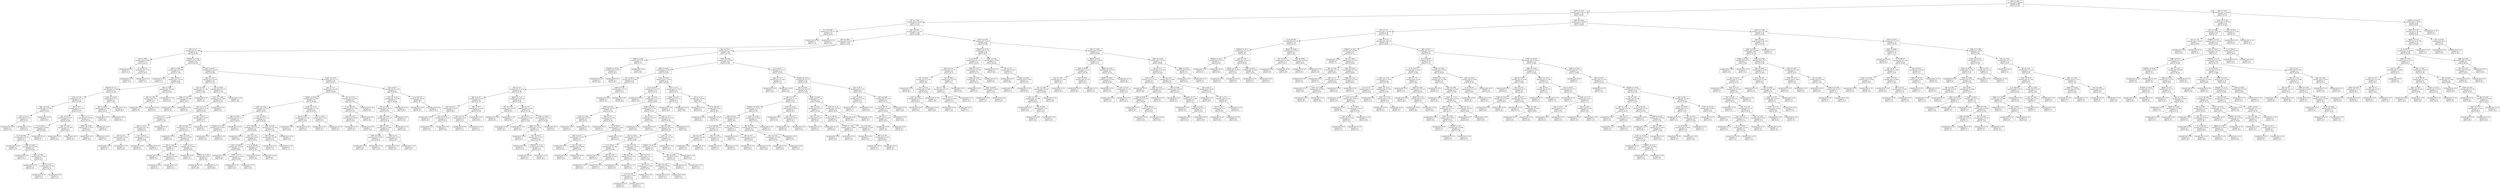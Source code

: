 digraph Tree {
node [shape=box, fontname="helvetica"] ;
edge [fontname="helvetica"] ;
0 [label="RM <= 6.941\nsquared_error = 86.873\nsamples = 404\nvalue = 22.797"] ;
1 [label="LSTAT <= 14.4\nsquared_error = 40.321\nsamples = 337\nvalue = 19.947"] ;
0 -> 1 [labeldistance=2.5, labelangle=45, headlabel="True"] ;
2 [label="DIS <= 1.385\nsquared_error = 25.693\nsamples = 203\nvalue = 23.325"] ;
1 -> 2 ;
3 [label="B <= 339.985\nsquared_error = 91.577\nsamples = 4\nvalue = 44.475"] ;
2 -> 3 ;
4 [label="squared_error = 0.0\nsamples = 1\nvalue = 27.9"] ;
3 -> 4 ;
5 [label="squared_error = 0.0\nsamples = 3\nvalue = 50.0"] ;
3 -> 5 ;
6 [label="RM <= 6.543\nsquared_error = 15.197\nsamples = 199\nvalue = 22.899"] ;
2 -> 6 ;
7 [label="RM <= 6.099\nsquared_error = 8.635\nsamples = 156\nvalue = 21.632"] ;
6 -> 7 ;
8 [label="RAD <= 1.5\nsquared_error = 6.595\nsamples = 72\nvalue = 20.356"] ;
7 -> 8 ;
9 [label="TAX <= 288.5\nsquared_error = 9.842\nsamples = 3\nvalue = 16.133"] ;
8 -> 9 ;
10 [label="squared_error = 0.0\nsamples = 1\nvalue = 11.9"] ;
9 -> 10 ;
11 [label="B <= 378.135\nsquared_error = 1.322\nsamples = 2\nvalue = 18.25"] ;
9 -> 11 ;
12 [label="squared_error = 0.0\nsamples = 1\nvalue = 19.4"] ;
11 -> 12 ;
13 [label="squared_error = 0.0\nsamples = 1\nvalue = 17.1"] ;
11 -> 13 ;
14 [label="PTRATIO <= 17.85\nsquared_error = 5.645\nsamples = 69\nvalue = 20.539"] ;
8 -> 14 ;
15 [label="RM <= 5.208\nsquared_error = 6.508\nsamples = 21\nvalue = 21.581"] ;
14 -> 15 ;
16 [label="squared_error = 0.0\nsamples = 1\nvalue = 15.3"] ;
15 -> 16 ;
17 [label="TAX <= 416.5\nsquared_error = 4.762\nsamples = 20\nvalue = 21.895"] ;
15 -> 17 ;
18 [label="PTRATIO <= 17.1\nsquared_error = 4.168\nsamples = 17\nvalue = 22.359"] ;
17 -> 18 ;
19 [label="LSTAT <= 9.94\nsquared_error = 3.137\nsamples = 14\nvalue = 21.814"] ;
18 -> 19 ;
20 [label="NOX <= 0.558\nsquared_error = 0.482\nsamples = 3\nvalue = 23.433"] ;
19 -> 20 ;
21 [label="AGE <= 45.05\nsquared_error = 0.16\nsamples = 2\nvalue = 23.0"] ;
20 -> 21 ;
22 [label="squared_error = 0.0\nsamples = 1\nvalue = 23.4"] ;
21 -> 22 ;
23 [label="squared_error = -0.0\nsamples = 1\nvalue = 22.6"] ;
21 -> 23 ;
24 [label="squared_error = 0.0\nsamples = 1\nvalue = 24.3"] ;
20 -> 24 ;
25 [label="ZN <= 20.5\nsquared_error = 2.951\nsamples = 11\nvalue = 21.373"] ;
19 -> 25 ;
26 [label="AGE <= 94.55\nsquared_error = 2.641\nsamples = 8\nvalue = 21.988"] ;
25 -> 26 ;
27 [label="B <= 396.25\nsquared_error = 0.409\nsamples = 6\nvalue = 22.867"] ;
26 -> 27 ;
28 [label="B <= 310.005\nsquared_error = 0.164\nsamples = 5\nvalue = 23.1"] ;
27 -> 28 ;
29 [label="squared_error = 0.0\nsamples = 1\nvalue = 23.8"] ;
28 -> 29 ;
30 [label="CRIM <= 0.067\nsquared_error = 0.052\nsamples = 4\nvalue = 22.925"] ;
28 -> 30 ;
31 [label="squared_error = 0.0\nsamples = 1\nvalue = 23.3"] ;
30 -> 31 ;
32 [label="NOX <= 0.565\nsquared_error = 0.007\nsamples = 3\nvalue = 22.8"] ;
30 -> 32 ;
33 [label="squared_error = 0.0\nsamples = 1\nvalue = 22.9"] ;
32 -> 33 ;
34 [label="RM <= 5.707\nsquared_error = 0.003\nsamples = 2\nvalue = 22.75"] ;
32 -> 34 ;
35 [label="squared_error = 0.0\nsamples = 1\nvalue = 22.8"] ;
34 -> 35 ;
36 [label="squared_error = 0.0\nsamples = 1\nvalue = 22.7"] ;
34 -> 36 ;
37 [label="squared_error = 0.0\nsamples = 1\nvalue = 21.7"] ;
27 -> 37 ;
38 [label="RM <= 5.642\nsquared_error = 0.062\nsamples = 2\nvalue = 19.35"] ;
26 -> 38 ;
39 [label="squared_error = 0.0\nsamples = 1\nvalue = 19.6"] ;
38 -> 39 ;
40 [label="squared_error = 0.0\nsamples = 1\nvalue = 19.1"] ;
38 -> 40 ;
41 [label="RAD <= 5.0\nsquared_error = 0.082\nsamples = 3\nvalue = 19.733"] ;
25 -> 41 ;
42 [label="INDUS <= 4.505\nsquared_error = 0.023\nsamples = 2\nvalue = 19.55"] ;
41 -> 42 ;
43 [label="squared_error = 0.0\nsamples = 1\nvalue = 19.4"] ;
42 -> 43 ;
44 [label="squared_error = 0.0\nsamples = 1\nvalue = 19.7"] ;
42 -> 44 ;
45 [label="squared_error = 0.0\nsamples = 1\nvalue = 20.1"] ;
41 -> 45 ;
46 [label="LSTAT <= 12.815\nsquared_error = 1.14\nsamples = 3\nvalue = 24.9"] ;
18 -> 46 ;
47 [label="DIS <= 3.662\nsquared_error = 0.023\nsamples = 2\nvalue = 24.15"] ;
46 -> 47 ;
48 [label="squared_error = 0.0\nsamples = 1\nvalue = 24.0"] ;
47 -> 48 ;
49 [label="squared_error = 0.0\nsamples = 1\nvalue = 24.3"] ;
47 -> 49 ;
50 [label="squared_error = -0.0\nsamples = 1\nvalue = 26.4"] ;
46 -> 50 ;
51 [label="RM <= 5.944\nsquared_error = 0.002\nsamples = 3\nvalue = 19.267"] ;
17 -> 51 ;
52 [label="RM <= 5.799\nsquared_error = 0.0\nsamples = 2\nvalue = 19.3"] ;
51 -> 52 ;
53 [label="squared_error = 0.0\nsamples = 1\nvalue = 19.3"] ;
52 -> 53 ;
54 [label="squared_error = 0.0\nsamples = 1\nvalue = 19.3"] ;
52 -> 54 ;
55 [label="squared_error = -0.0\nsamples = 1\nvalue = 19.2"] ;
51 -> 55 ;
56 [label="AGE <= 44.55\nsquared_error = 4.585\nsamples = 48\nvalue = 20.083"] ;
14 -> 56 ;
57 [label="RM <= 5.722\nsquared_error = 4.28\nsamples = 18\nvalue = 21.133"] ;
56 -> 57 ;
58 [label="AGE <= 35.8\nsquared_error = 1.762\nsamples = 3\nvalue = 17.867"] ;
57 -> 58 ;
59 [label="CRIM <= 0.107\nsquared_error = 0.303\nsamples = 2\nvalue = 18.75"] ;
58 -> 59 ;
60 [label="squared_error = 0.0\nsamples = 1\nvalue = 18.2"] ;
59 -> 60 ;
61 [label="squared_error = 0.0\nsamples = 1\nvalue = 19.3"] ;
59 -> 61 ;
62 [label="squared_error = 0.0\nsamples = 1\nvalue = 16.1"] ;
58 -> 62 ;
63 [label="DIS <= 8.604\nsquared_error = 2.222\nsamples = 15\nvalue = 21.787"] ;
57 -> 63 ;
64 [label="LSTAT <= 13.465\nsquared_error = 1.604\nsamples = 14\nvalue = 22.014"] ;
63 -> 64 ;
65 [label="AGE <= 32.35\nsquared_error = 1.216\nsamples = 13\nvalue = 21.823"] ;
64 -> 65 ;
66 [label="RAD <= 4.5\nsquared_error = 1.118\nsamples = 5\nvalue = 22.82"] ;
65 -> 66 ;
67 [label="NOX <= 0.451\nsquared_error = 0.293\nsamples = 4\nvalue = 22.35"] ;
66 -> 67 ;
68 [label="ZN <= 6.25\nsquared_error = 0.022\nsamples = 2\nvalue = 21.85"] ;
67 -> 68 ;
69 [label="squared_error = 0.0\nsamples = 1\nvalue = 21.7"] ;
68 -> 69 ;
70 [label="squared_error = -0.0\nsamples = 1\nvalue = 22.0"] ;
68 -> 70 ;
71 [label="TAX <= 292.0\nsquared_error = 0.063\nsamples = 2\nvalue = 22.85"] ;
67 -> 71 ;
72 [label="squared_error = 0.0\nsamples = 1\nvalue = 22.6"] ;
71 -> 72 ;
73 [label="squared_error = 0.0\nsamples = 1\nvalue = 23.1"] ;
71 -> 73 ;
74 [label="squared_error = 0.0\nsamples = 1\nvalue = 24.7"] ;
66 -> 74 ;
75 [label="AGE <= 42.9\nsquared_error = 0.267\nsamples = 8\nvalue = 21.2"] ;
65 -> 75 ;
76 [label="RM <= 5.806\nsquared_error = 0.142\nsamples = 7\nvalue = 21.057"] ;
75 -> 76 ;
77 [label="squared_error = 0.0\nsamples = 1\nvalue = 21.8"] ;
76 -> 77 ;
78 [label="NOX <= 0.507\nsquared_error = 0.059\nsamples = 6\nvalue = 20.933"] ;
76 -> 78 ;
79 [label="RM <= 5.853\nsquared_error = 0.007\nsamples = 3\nvalue = 21.1"] ;
78 -> 79 ;
80 [label="squared_error = 0.0\nsamples = 1\nvalue = 21.0"] ;
79 -> 80 ;
81 [label="ZN <= 10.0\nsquared_error = 0.003\nsamples = 2\nvalue = 21.15"] ;
79 -> 81 ;
82 [label="squared_error = 0.0\nsamples = 1\nvalue = 21.2"] ;
81 -> 82 ;
83 [label="squared_error = 0.0\nsamples = 1\nvalue = 21.1"] ;
81 -> 83 ;
84 [label="LSTAT <= 8.26\nsquared_error = 0.056\nsamples = 3\nvalue = 20.767"] ;
78 -> 84 ;
85 [label="squared_error = 0.0\nsamples = 1\nvalue = 21.1"] ;
84 -> 85 ;
86 [label="INDUS <= 11.645\nsquared_error = 0.0\nsamples = 2\nvalue = 20.6"] ;
84 -> 86 ;
87 [label="squared_error = 0.0\nsamples = 1\nvalue = 20.6"] ;
86 -> 87 ;
88 [label="squared_error = 0.0\nsamples = 1\nvalue = 20.6"] ;
86 -> 88 ;
89 [label="squared_error = 0.0\nsamples = 1\nvalue = 22.2"] ;
75 -> 89 ;
90 [label="squared_error = 0.0\nsamples = 1\nvalue = 24.5"] ;
64 -> 90 ;
91 [label="squared_error = -0.0\nsamples = 1\nvalue = 18.6"] ;
63 -> 91 ;
92 [label="LSTAT <= 13.24\nsquared_error = 3.71\nsamples = 30\nvalue = 19.453"] ;
56 -> 92 ;
93 [label="AGE <= 77.2\nsquared_error = 3.445\nsamples = 21\nvalue = 18.819"] ;
92 -> 93 ;
94 [label="INDUS <= 8.915\nsquared_error = 1.427\nsamples = 17\nvalue = 19.488"] ;
93 -> 94 ;
95 [label="LSTAT <= 9.255\nsquared_error = 0.874\nsamples = 13\nvalue = 19.031"] ;
94 -> 95 ;
96 [label="RM <= 5.938\nsquared_error = 0.117\nsamples = 4\nvalue = 20.075"] ;
95 -> 96 ;
97 [label="PTRATIO <= 20.35\nsquared_error = 0.023\nsamples = 2\nvalue = 19.75"] ;
96 -> 97 ;
98 [label="squared_error = 0.0\nsamples = 1\nvalue = 19.6"] ;
97 -> 98 ;
99 [label="squared_error = 0.0\nsamples = 1\nvalue = 19.9"] ;
97 -> 99 ;
100 [label="squared_error = -0.0\nsamples = 2\nvalue = 20.4"] ;
96 -> 100 ;
101 [label="TAX <= 295.5\nsquared_error = 0.511\nsamples = 9\nvalue = 18.567"] ;
95 -> 101 ;
102 [label="B <= 386.185\nsquared_error = 0.239\nsamples = 6\nvalue = 18.967"] ;
101 -> 102 ;
103 [label="squared_error = 0.0\nsamples = 1\nvalue = 20.0"] ;
102 -> 103 ;
104 [label="DIS <= 5.214\nsquared_error = 0.03\nsamples = 5\nvalue = 18.76"] ;
102 -> 104 ;
105 [label="LSTAT <= 9.485\nsquared_error = 0.016\nsamples = 3\nvalue = 18.867"] ;
104 -> 105 ;
106 [label="squared_error = 0.0\nsamples = 1\nvalue = 18.7"] ;
105 -> 106 ;
107 [label="LSTAT <= 9.71\nsquared_error = 0.003\nsamples = 2\nvalue = 18.95"] ;
105 -> 107 ;
108 [label="squared_error = 0.0\nsamples = 1\nvalue = 18.9"] ;
107 -> 108 ;
109 [label="squared_error = 0.0\nsamples = 1\nvalue = 19.0"] ;
107 -> 109 ;
110 [label="B <= 394.96\nsquared_error = 0.01\nsamples = 2\nvalue = 18.6"] ;
104 -> 110 ;
111 [label="squared_error = 0.0\nsamples = 1\nvalue = 18.5"] ;
110 -> 111 ;
112 [label="squared_error = -0.0\nsamples = 1\nvalue = 18.7"] ;
110 -> 112 ;
113 [label="NOX <= 0.49\nsquared_error = 0.096\nsamples = 3\nvalue = 17.767"] ;
101 -> 113 ;
114 [label="RM <= 5.803\nsquared_error = 0.003\nsamples = 2\nvalue = 17.55"] ;
113 -> 114 ;
115 [label="squared_error = 0.0\nsamples = 1\nvalue = 17.6"] ;
114 -> 115 ;
116 [label="squared_error = -0.0\nsamples = 1\nvalue = 17.5"] ;
114 -> 116 ;
117 [label="squared_error = -0.0\nsamples = 1\nvalue = 18.2"] ;
113 -> 117 ;
118 [label="LSTAT <= 11.73\nsquared_error = 0.332\nsamples = 4\nvalue = 20.975"] ;
94 -> 118 ;
119 [label="RM <= 5.939\nsquared_error = 0.022\nsamples = 2\nvalue = 20.45"] ;
118 -> 119 ;
120 [label="squared_error = 0.0\nsamples = 1\nvalue = 20.6"] ;
119 -> 120 ;
121 [label="squared_error = -0.0\nsamples = 1\nvalue = 20.3"] ;
119 -> 121 ;
122 [label="AGE <= 59.65\nsquared_error = 0.09\nsamples = 2\nvalue = 21.5"] ;
118 -> 122 ;
123 [label="squared_error = 0.0\nsamples = 1\nvalue = 21.8"] ;
122 -> 123 ;
124 [label="squared_error = 0.0\nsamples = 1\nvalue = 21.2"] ;
122 -> 124 ;
125 [label="DIS <= 4.318\nsquared_error = 2.032\nsamples = 4\nvalue = 15.975"] ;
93 -> 125 ;
126 [label="B <= 386.575\nsquared_error = 0.509\nsamples = 3\nvalue = 15.233"] ;
125 -> 126 ;
127 [label="NOX <= 0.567\nsquared_error = 0.062\nsamples = 2\nvalue = 14.75"] ;
126 -> 127 ;
128 [label="squared_error = 0.0\nsamples = 1\nvalue = 14.5"] ;
127 -> 128 ;
129 [label="squared_error = 0.0\nsamples = 1\nvalue = 15.0"] ;
127 -> 129 ;
130 [label="squared_error = 0.0\nsamples = 1\nvalue = 16.2"] ;
126 -> 130 ;
131 [label="squared_error = -0.0\nsamples = 1\nvalue = 18.2"] ;
125 -> 131 ;
132 [label="AGE <= 90.3\nsquared_error = 1.198\nsamples = 9\nvalue = 20.933"] ;
92 -> 132 ;
133 [label="LSTAT <= 14.32\nsquared_error = 0.536\nsamples = 7\nvalue = 20.486"] ;
132 -> 133 ;
134 [label="DIS <= 3.965\nsquared_error = 0.179\nsamples = 6\nvalue = 20.233"] ;
133 -> 134 ;
135 [label="NOX <= 0.634\nsquared_error = 0.118\nsamples = 5\nvalue = 20.36"] ;
134 -> 135 ;
136 [label="RM <= 5.951\nsquared_error = 0.082\nsamples = 4\nvalue = 20.475"] ;
135 -> 136 ;
137 [label="CRIM <= 6.069\nsquared_error = 0.002\nsamples = 2\nvalue = 20.75"] ;
136 -> 137 ;
138 [label="squared_error = 0.0\nsamples = 1\nvalue = 20.7"] ;
137 -> 138 ;
139 [label="squared_error = 0.0\nsamples = 1\nvalue = 20.8"] ;
137 -> 139 ;
140 [label="RAD <= 3.0\nsquared_error = 0.01\nsamples = 2\nvalue = 20.2"] ;
136 -> 140 ;
141 [label="squared_error = 0.0\nsamples = 1\nvalue = 20.3"] ;
140 -> 141 ;
142 [label="squared_error = -0.0\nsamples = 1\nvalue = 20.1"] ;
140 -> 142 ;
143 [label="squared_error = -0.0\nsamples = 1\nvalue = 19.9"] ;
135 -> 143 ;
144 [label="squared_error = 0.0\nsamples = 1\nvalue = 19.6"] ;
134 -> 144 ;
145 [label="squared_error = 0.0\nsamples = 1\nvalue = 22.0"] ;
133 -> 145 ;
146 [label="B <= 223.725\nsquared_error = 0.36\nsamples = 2\nvalue = 22.5"] ;
132 -> 146 ;
147 [label="squared_error = 0.0\nsamples = 1\nvalue = 23.1"] ;
146 -> 147 ;
148 [label="squared_error = 0.0\nsamples = 1\nvalue = 21.9"] ;
146 -> 148 ;
149 [label="TAX <= 222.5\nsquared_error = 7.79\nsamples = 84\nvalue = 22.726"] ;
7 -> 149 ;
150 [label="CRIM <= 0.065\nsquared_error = 11.18\nsamples = 3\nvalue = 31.5"] ;
149 -> 150 ;
151 [label="PTRATIO <= 18.25\nsquared_error = 0.202\nsamples = 2\nvalue = 29.15"] ;
150 -> 151 ;
152 [label="squared_error = 0.0\nsamples = 1\nvalue = 29.6"] ;
151 -> 152 ;
153 [label="squared_error = 0.0\nsamples = 1\nvalue = 28.7"] ;
151 -> 153 ;
154 [label="squared_error = 0.0\nsamples = 1\nvalue = 36.2"] ;
150 -> 154 ;
155 [label="LSTAT <= 9.98\nsquared_error = 4.708\nsamples = 81\nvalue = 22.401"] ;
149 -> 155 ;
156 [label="CRIM <= 0.052\nsquared_error = 3.626\nsamples = 49\nvalue = 23.302"] ;
155 -> 156 ;
157 [label="TAX <= 386.5\nsquared_error = 3.299\nsamples = 18\nvalue = 21.917"] ;
156 -> 157 ;
158 [label="ZN <= 23.0\nsquared_error = 1.376\nsamples = 16\nvalue = 22.387"] ;
157 -> 158 ;
159 [label="RM <= 6.313\nsquared_error = 0.479\nsamples = 6\nvalue = 21.267"] ;
158 -> 159 ;
160 [label="AGE <= 50.75\nsquared_error = 0.007\nsamples = 3\nvalue = 20.6"] ;
159 -> 160 ;
161 [label="squared_error = 0.0\nsamples = 1\nvalue = 20.7"] ;
160 -> 161 ;
162 [label="AGE <= 69.85\nsquared_error = 0.003\nsamples = 2\nvalue = 20.55"] ;
160 -> 162 ;
163 [label="squared_error = 0.0\nsamples = 1\nvalue = 20.5"] ;
162 -> 163 ;
164 [label="squared_error = 0.0\nsamples = 1\nvalue = 20.6"] ;
162 -> 164 ;
165 [label="AGE <= 76.4\nsquared_error = 0.062\nsamples = 3\nvalue = 21.933"] ;
159 -> 165 ;
166 [label="DIS <= 4.775\nsquared_error = 0.01\nsamples = 2\nvalue = 22.1"] ;
165 -> 166 ;
167 [label="squared_error = 0.0\nsamples = 1\nvalue = 22.0"] ;
166 -> 167 ;
168 [label="squared_error = -0.0\nsamples = 1\nvalue = 22.2"] ;
166 -> 168 ;
169 [label="squared_error = 0.0\nsamples = 1\nvalue = 21.6"] ;
165 -> 169 ;
170 [label="INDUS <= 2.14\nsquared_error = 0.708\nsamples = 10\nvalue = 23.06"] ;
158 -> 170 ;
171 [label="DIS <= 7.729\nsquared_error = 0.09\nsamples = 2\nvalue = 24.4"] ;
170 -> 171 ;
172 [label="squared_error = 0.0\nsamples = 1\nvalue = 24.1"] ;
171 -> 172 ;
173 [label="squared_error = 0.0\nsamples = 1\nvalue = 24.7"] ;
171 -> 173 ;
174 [label="RAD <= 2.5\nsquared_error = 0.302\nsamples = 8\nvalue = 22.725"] ;
170 -> 174 ;
175 [label="ZN <= 67.5\nsquared_error = 0.002\nsamples = 2\nvalue = 21.95"] ;
174 -> 175 ;
176 [label="squared_error = 0.0\nsamples = 1\nvalue = 22.0"] ;
175 -> 176 ;
177 [label="squared_error = -0.0\nsamples = 1\nvalue = 21.9"] ;
175 -> 177 ;
178 [label="CRIM <= 0.044\nsquared_error = 0.135\nsamples = 6\nvalue = 22.983"] ;
174 -> 178 ;
179 [label="INDUS <= 3.76\nsquared_error = 0.05\nsamples = 5\nvalue = 23.12"] ;
178 -> 179 ;
180 [label="squared_error = 0.0\nsamples = 1\nvalue = 23.5"] ;
179 -> 180 ;
181 [label="TAX <= 287.0\nsquared_error = 0.017\nsamples = 4\nvalue = 23.025"] ;
179 -> 181 ;
182 [label="squared_error = 0.0\nsamples = 2\nvalue = 22.9"] ;
181 -> 182 ;
183 [label="PTRATIO <= 17.25\nsquared_error = 0.002\nsamples = 2\nvalue = 23.15"] ;
181 -> 183 ;
184 [label="squared_error = 0.0\nsamples = 1\nvalue = 23.2"] ;
183 -> 184 ;
185 [label="squared_error = 0.0\nsamples = 1\nvalue = 23.1"] ;
183 -> 185 ;
186 [label="squared_error = 0.0\nsamples = 1\nvalue = 22.3"] ;
178 -> 186 ;
187 [label="CRIM <= 0.035\nsquared_error = 2.722\nsamples = 2\nvalue = 18.15"] ;
157 -> 187 ;
188 [label="squared_error = 0.0\nsamples = 1\nvalue = 16.5"] ;
187 -> 188 ;
189 [label="squared_error = 0.0\nsamples = 1\nvalue = 19.8"] ;
187 -> 189 ;
190 [label="LSTAT <= 8.625\nsquared_error = 2.054\nsamples = 31\nvalue = 24.106"] ;
156 -> 190 ;
191 [label="B <= 351.615\nsquared_error = 1.507\nsamples = 25\nvalue = 23.76"] ;
190 -> 191 ;
192 [label="squared_error = 0.0\nsamples = 1\nvalue = 27.0"] ;
191 -> 192 ;
193 [label="AGE <= 15.95\nsquared_error = 1.114\nsamples = 24\nvalue = 23.625"] ;
191 -> 193 ;
194 [label="CRIM <= 0.134\nsquared_error = 0.227\nsamples = 7\nvalue = 24.514"] ;
193 -> 194 ;
195 [label="LSTAT <= 5.985\nsquared_error = 0.04\nsamples = 2\nvalue = 23.9"] ;
194 -> 195 ;
196 [label="squared_error = 0.0\nsamples = 1\nvalue = 23.7"] ;
195 -> 196 ;
197 [label="squared_error = 0.0\nsamples = 1\nvalue = 24.1"] ;
195 -> 197 ;
198 [label="RM <= 6.19\nsquared_error = 0.09\nsamples = 5\nvalue = 24.76"] ;
194 -> 198 ;
199 [label="squared_error = 0.0\nsamples = 1\nvalue = 25.3"] ;
198 -> 199 ;
200 [label="B <= 395.37\nsquared_error = 0.022\nsamples = 4\nvalue = 24.625"] ;
198 -> 200 ;
201 [label="NOX <= 0.44\nsquared_error = 0.007\nsamples = 3\nvalue = 24.7"] ;
200 -> 201 ;
202 [label="squared_error = 0.0\nsamples = 1\nvalue = 24.8"] ;
201 -> 202 ;
203 [label="DIS <= 5.568\nsquared_error = 0.002\nsamples = 2\nvalue = 24.65"] ;
201 -> 203 ;
204 [label="squared_error = 0.0\nsamples = 1\nvalue = 24.6"] ;
203 -> 204 ;
205 [label="squared_error = 0.0\nsamples = 1\nvalue = 24.7"] ;
203 -> 205 ;
206 [label="squared_error = -0.0\nsamples = 1\nvalue = 24.4"] ;
200 -> 206 ;
207 [label="CRIM <= 0.058\nsquared_error = 1.02\nsamples = 17\nvalue = 23.259"] ;
193 -> 207 ;
208 [label="ZN <= 10.5\nsquared_error = 0.04\nsamples = 2\nvalue = 24.8"] ;
207 -> 208 ;
209 [label="squared_error = 0.0\nsamples = 1\nvalue = 24.6"] ;
208 -> 209 ;
210 [label="squared_error = 0.0\nsamples = 1\nvalue = 25.0"] ;
208 -> 210 ;
211 [label="RAD <= 16.0\nsquared_error = 0.792\nsamples = 15\nvalue = 23.053"] ;
207 -> 211 ;
212 [label="RM <= 6.468\nsquared_error = 0.558\nsamples = 14\nvalue = 22.914"] ;
211 -> 212 ;
213 [label="DIS <= 4.144\nsquared_error = 0.414\nsamples = 10\nvalue = 22.65"] ;
212 -> 213 ;
214 [label="B <= 394.27\nsquared_error = 0.069\nsamples = 3\nvalue = 21.967"] ;
213 -> 214 ;
215 [label="squared_error = 0.0\nsamples = 1\nvalue = 21.6"] ;
214 -> 215 ;
216 [label="RM <= 6.122\nsquared_error = 0.002\nsamples = 2\nvalue = 22.15"] ;
214 -> 216 ;
217 [label="squared_error = 0.0\nsamples = 1\nvalue = 22.2"] ;
216 -> 217 ;
218 [label="squared_error = 0.0\nsamples = 1\nvalue = 22.1"] ;
216 -> 218 ;
219 [label="RM <= 6.228\nsquared_error = 0.277\nsamples = 7\nvalue = 22.943"] ;
213 -> 219 ;
220 [label="RM <= 6.136\nsquared_error = 0.09\nsamples = 2\nvalue = 23.6"] ;
219 -> 220 ;
221 [label="squared_error = 0.0\nsamples = 1\nvalue = 23.9"] ;
220 -> 221 ;
222 [label="squared_error = -0.0\nsamples = 1\nvalue = 23.3"] ;
220 -> 222 ;
223 [label="NOX <= 0.477\nsquared_error = 0.11\nsamples = 5\nvalue = 22.68"] ;
219 -> 223 ;
224 [label="RM <= 6.4\nsquared_error = 0.029\nsamples = 3\nvalue = 22.433"] ;
223 -> 224 ;
225 [label="B <= 371.725\nsquared_error = 0.003\nsamples = 2\nvalue = 22.55"] ;
224 -> 225 ;
226 [label="squared_error = 0.0\nsamples = 1\nvalue = 22.5"] ;
225 -> 226 ;
227 [label="squared_error = -0.0\nsamples = 1\nvalue = 22.6"] ;
225 -> 227 ;
228 [label="squared_error = -0.0\nsamples = 1\nvalue = 22.2"] ;
224 -> 228 ;
229 [label="RM <= 6.344\nsquared_error = 0.003\nsamples = 2\nvalue = 23.05"] ;
223 -> 229 ;
230 [label="squared_error = 0.0\nsamples = 1\nvalue = 23.0"] ;
229 -> 230 ;
231 [label="squared_error = 0.0\nsamples = 1\nvalue = 23.1"] ;
229 -> 231 ;
232 [label="LSTAT <= 7.56\nsquared_error = 0.307\nsamples = 4\nvalue = 23.575"] ;
212 -> 232 ;
233 [label="PTRATIO <= 18.15\nsquared_error = 0.107\nsamples = 3\nvalue = 23.3"] ;
232 -> 233 ;
234 [label="RM <= 6.496\nsquared_error = 0.04\nsamples = 2\nvalue = 23.5"] ;
233 -> 234 ;
235 [label="squared_error = 0.0\nsamples = 1\nvalue = 23.7"] ;
234 -> 235 ;
236 [label="squared_error = 0.0\nsamples = 1\nvalue = 23.3"] ;
234 -> 236 ;
237 [label="squared_error = -0.0\nsamples = 1\nvalue = 22.9"] ;
233 -> 237 ;
238 [label="squared_error = -0.0\nsamples = 1\nvalue = 24.4"] ;
232 -> 238 ;
239 [label="squared_error = 0.0\nsamples = 1\nvalue = 25.0"] ;
211 -> 239 ;
240 [label="AGE <= 33.6\nsquared_error = 1.749\nsamples = 6\nvalue = 25.55"] ;
190 -> 240 ;
241 [label="INDUS <= 8.34\nsquared_error = 0.723\nsamples = 2\nvalue = 27.25"] ;
240 -> 241 ;
242 [label="squared_error = 0.0\nsamples = 1\nvalue = 26.4"] ;
241 -> 242 ;
243 [label="squared_error = 0.0\nsamples = 1\nvalue = 28.1"] ;
241 -> 243 ;
244 [label="ZN <= 11.0\nsquared_error = 0.095\nsamples = 4\nvalue = 24.7"] ;
240 -> 244 ;
245 [label="squared_error = 0.0\nsamples = 2\nvalue = 25.0"] ;
244 -> 245 ;
246 [label="B <= 382.445\nsquared_error = 0.01\nsamples = 2\nvalue = 24.4"] ;
244 -> 246 ;
247 [label="squared_error = 0.0\nsamples = 1\nvalue = 24.5"] ;
246 -> 247 ;
248 [label="squared_error = 0.0\nsamples = 1\nvalue = 24.3"] ;
246 -> 248 ;
249 [label="B <= 197.52\nsquared_error = 3.219\nsamples = 32\nvalue = 21.022"] ;
155 -> 249 ;
250 [label="RAD <= 14.5\nsquared_error = 1.562\nsamples = 2\nvalue = 17.35"] ;
249 -> 250 ;
251 [label="squared_error = 0.0\nsamples = 1\nvalue = 18.6"] ;
250 -> 251 ;
252 [label="squared_error = 0.0\nsamples = 1\nvalue = 16.1"] ;
250 -> 252 ;
253 [label="PTRATIO <= 20.55\nsquared_error = 2.37\nsamples = 30\nvalue = 21.267"] ;
249 -> 253 ;
254 [label="RM <= 6.318\nsquared_error = 2.018\nsamples = 24\nvalue = 21.633"] ;
253 -> 254 ;
255 [label="RM <= 6.25\nsquared_error = 1.41\nsamples = 15\nvalue = 21.02"] ;
254 -> 255 ;
256 [label="PTRATIO <= 19.65\nsquared_error = 0.751\nsamples = 12\nvalue = 21.45"] ;
255 -> 256 ;
257 [label="RM <= 6.201\nsquared_error = 0.229\nsamples = 7\nvalue = 20.9"] ;
256 -> 257 ;
258 [label="B <= 392.565\nsquared_error = 0.037\nsamples = 4\nvalue = 21.275"] ;
257 -> 258 ;
259 [label="DIS <= 2.557\nsquared_error = 0.002\nsamples = 2\nvalue = 21.45"] ;
258 -> 259 ;
260 [label="squared_error = 0.0\nsamples = 1\nvalue = 21.5"] ;
259 -> 260 ;
261 [label="squared_error = 0.0\nsamples = 1\nvalue = 21.4"] ;
259 -> 261 ;
262 [label="DIS <= 3.366\nsquared_error = 0.01\nsamples = 2\nvalue = 21.1"] ;
258 -> 262 ;
263 [label="squared_error = 0.0\nsamples = 1\nvalue = 21.2"] ;
262 -> 263 ;
264 [label="squared_error = -0.0\nsamples = 1\nvalue = 21.0"] ;
262 -> 264 ;
265 [label="B <= 358.87\nsquared_error = 0.047\nsamples = 3\nvalue = 20.4"] ;
257 -> 265 ;
266 [label="squared_error = 0.0\nsamples = 1\nvalue = 20.1"] ;
265 -> 266 ;
267 [label="ZN <= 25.0\nsquared_error = 0.003\nsamples = 2\nvalue = 20.55"] ;
265 -> 267 ;
268 [label="squared_error = 0.0\nsamples = 1\nvalue = 20.5"] ;
267 -> 268 ;
269 [label="squared_error = 0.0\nsamples = 1\nvalue = 20.6"] ;
267 -> 269 ;
270 [label="LSTAT <= 12.89\nsquared_error = 0.466\nsamples = 5\nvalue = 22.22"] ;
256 -> 270 ;
271 [label="RM <= 6.184\nsquared_error = 0.029\nsamples = 3\nvalue = 22.767"] ;
270 -> 271 ;
272 [label="DIS <= 2.616\nsquared_error = 0.002\nsamples = 2\nvalue = 22.65"] ;
271 -> 272 ;
273 [label="squared_error = 0.0\nsamples = 1\nvalue = 22.6"] ;
272 -> 273 ;
274 [label="squared_error = 0.0\nsamples = 1\nvalue = 22.7"] ;
272 -> 274 ;
275 [label="squared_error = 0.0\nsamples = 1\nvalue = 23.0"] ;
271 -> 275 ;
276 [label="squared_error = -0.0\nsamples = 2\nvalue = 21.4"] ;
270 -> 276 ;
277 [label="LSTAT <= 12.22\nsquared_error = 0.347\nsamples = 3\nvalue = 19.3"] ;
255 -> 277 ;
278 [label="squared_error = 0.0\nsamples = 1\nvalue = 18.5"] ;
277 -> 278 ;
279 [label="AGE <= 87.05\nsquared_error = 0.04\nsamples = 2\nvalue = 19.7"] ;
277 -> 279 ;
280 [label="squared_error = 0.0\nsamples = 1\nvalue = 19.5"] ;
279 -> 280 ;
281 [label="squared_error = 0.0\nsamples = 1\nvalue = 19.9"] ;
279 -> 281 ;
282 [label="NOX <= 0.659\nsquared_error = 1.36\nsamples = 9\nvalue = 22.656"] ;
254 -> 282 ;
283 [label="RM <= 6.342\nsquared_error = 0.52\nsamples = 7\nvalue = 23.143"] ;
282 -> 283 ;
284 [label="DIS <= 3.227\nsquared_error = 0.09\nsamples = 2\nvalue = 24.1"] ;
283 -> 284 ;
285 [label="squared_error = 0.0\nsamples = 1\nvalue = 23.8"] ;
284 -> 285 ;
286 [label="squared_error = -0.0\nsamples = 1\nvalue = 24.4"] ;
284 -> 286 ;
287 [label="B <= 383.06\nsquared_error = 0.178\nsamples = 5\nvalue = 22.76"] ;
283 -> 287 ;
288 [label="CRIM <= 1.276\nsquared_error = 0.002\nsamples = 2\nvalue = 22.25"] ;
287 -> 288 ;
289 [label="squared_error = 0.0\nsamples = 1\nvalue = 22.2"] ;
288 -> 289 ;
290 [label="squared_error = 0.0\nsamples = 1\nvalue = 22.3"] ;
288 -> 290 ;
291 [label="B <= 393.555\nsquared_error = 0.007\nsamples = 3\nvalue = 23.1"] ;
287 -> 291 ;
292 [label="squared_error = 0.0\nsamples = 1\nvalue = 23.2"] ;
291 -> 292 ;
293 [label="RM <= 6.378\nsquared_error = 0.003\nsamples = 2\nvalue = 23.05"] ;
291 -> 293 ;
294 [label="squared_error = 0.0\nsamples = 1\nvalue = 23.0"] ;
293 -> 294 ;
295 [label="squared_error = 0.0\nsamples = 1\nvalue = 23.1"] ;
293 -> 295 ;
296 [label="LSTAT <= 11.78\nsquared_error = 0.563\nsamples = 2\nvalue = 20.95"] ;
282 -> 296 ;
297 [label="squared_error = 0.0\nsamples = 1\nvalue = 20.2"] ;
296 -> 297 ;
298 [label="squared_error = 0.0\nsamples = 1\nvalue = 21.7"] ;
296 -> 298 ;
299 [label="AGE <= 86.3\nsquared_error = 1.09\nsamples = 6\nvalue = 19.8"] ;
253 -> 299 ;
300 [label="AGE <= 69.8\nsquared_error = 0.423\nsamples = 2\nvalue = 21.05"] ;
299 -> 300 ;
301 [label="squared_error = 0.0\nsamples = 1\nvalue = 21.7"] ;
300 -> 301 ;
302 [label="squared_error = 0.0\nsamples = 1\nvalue = 20.4"] ;
300 -> 302 ;
303 [label="RM <= 6.484\nsquared_error = 0.252\nsamples = 4\nvalue = 19.175"] ;
299 -> 303 ;
304 [label="B <= 395.14\nsquared_error = 0.069\nsamples = 3\nvalue = 19.433"] ;
303 -> 304 ;
305 [label="RAD <= 4.5\nsquared_error = 0.002\nsamples = 2\nvalue = 19.25"] ;
304 -> 305 ;
306 [label="squared_error = 0.0\nsamples = 1\nvalue = 19.2"] ;
305 -> 306 ;
307 [label="squared_error = 0.0\nsamples = 1\nvalue = 19.3"] ;
305 -> 307 ;
308 [label="squared_error = 0.0\nsamples = 1\nvalue = 19.8"] ;
304 -> 308 ;
309 [label="squared_error = 0.0\nsamples = 1\nvalue = 18.4"] ;
303 -> 309 ;
310 [label="LSTAT <= 5.785\nsquared_error = 12.03\nsamples = 43\nvalue = 27.498"] ;
6 -> 310 ;
311 [label="PTRATIO <= 17.85\nsquared_error = 7.77\nsamples = 16\nvalue = 30.05"] ;
310 -> 311 ;
312 [label="B <= 393.41\nsquared_error = 2.711\nsamples = 12\nvalue = 31.292"] ;
311 -> 312 ;
313 [label="RM <= 6.734\nsquared_error = 0.713\nsamples = 8\nvalue = 30.35"] ;
312 -> 313 ;
314 [label="TAX <= 226.0\nsquared_error = 0.145\nsamples = 4\nvalue = 29.6"] ;
313 -> 314 ;
315 [label="squared_error = 0.0\nsamples = 1\nvalue = 30.1"] ;
314 -> 315 ;
316 [label="TAX <= 347.0\nsquared_error = 0.082\nsamples = 3\nvalue = 29.433"] ;
314 -> 316 ;
317 [label="LSTAT <= 4.855\nsquared_error = 0.022\nsamples = 2\nvalue = 29.25"] ;
316 -> 317 ;
318 [label="squared_error = 0.0\nsamples = 1\nvalue = 29.1"] ;
317 -> 318 ;
319 [label="squared_error = 0.0\nsamples = 1\nvalue = 29.4"] ;
317 -> 319 ;
320 [label="squared_error = 0.0\nsamples = 1\nvalue = 29.8"] ;
316 -> 320 ;
321 [label="TAX <= 384.0\nsquared_error = 0.155\nsamples = 4\nvalue = 31.1"] ;
313 -> 321 ;
322 [label="DIS <= 7.395\nsquared_error = 0.047\nsamples = 3\nvalue = 31.3"] ;
321 -> 322 ;
323 [label="ZN <= 57.5\nsquared_error = 0.002\nsamples = 2\nvalue = 31.15"] ;
322 -> 323 ;
324 [label="squared_error = 0.0\nsamples = 1\nvalue = 31.2"] ;
323 -> 324 ;
325 [label="squared_error = 0.0\nsamples = 1\nvalue = 31.1"] ;
323 -> 325 ;
326 [label="squared_error = -0.0\nsamples = 1\nvalue = 31.6"] ;
322 -> 326 ;
327 [label="squared_error = 0.0\nsamples = 1\nvalue = 30.5"] ;
321 -> 327 ;
328 [label="CRIM <= 0.155\nsquared_error = 1.387\nsamples = 4\nvalue = 33.175"] ;
312 -> 328 ;
329 [label="CRIM <= 0.079\nsquared_error = 0.202\nsamples = 3\nvalue = 32.533"] ;
328 -> 329 ;
330 [label="squared_error = 0.0\nsamples = 1\nvalue = 33.1"] ;
329 -> 330 ;
331 [label="NOX <= 0.468\nsquared_error = 0.062\nsamples = 2\nvalue = 32.25"] ;
329 -> 331 ;
332 [label="squared_error = 0.0\nsamples = 1\nvalue = 32.0"] ;
331 -> 332 ;
333 [label="squared_error = 0.0\nsamples = 1\nvalue = 32.5"] ;
331 -> 333 ;
334 [label="squared_error = 0.0\nsamples = 1\nvalue = 35.1"] ;
328 -> 334 ;
335 [label="LSTAT <= 4.62\nsquared_error = 4.447\nsamples = 4\nvalue = 26.325"] ;
311 -> 335 ;
336 [label="squared_error = 0.0\nsamples = 1\nvalue = 22.8"] ;
335 -> 336 ;
337 [label="ZN <= 12.5\nsquared_error = 0.407\nsamples = 3\nvalue = 27.5"] ;
335 -> 337 ;
338 [label="squared_error = 0.0\nsamples = 1\nvalue = 26.6"] ;
337 -> 338 ;
339 [label="NOX <= 0.419\nsquared_error = 0.002\nsamples = 2\nvalue = 27.95"] ;
337 -> 339 ;
340 [label="squared_error = 0.0\nsamples = 1\nvalue = 27.9"] ;
339 -> 340 ;
341 [label="squared_error = -0.0\nsamples = 1\nvalue = 28.0"] ;
339 -> 341 ;
342 [label="DIS <= 3.968\nsquared_error = 8.407\nsamples = 27\nvalue = 25.985"] ;
310 -> 342 ;
343 [label="INDUS <= 9.23\nsquared_error = 9.042\nsamples = 12\nvalue = 27.6"] ;
342 -> 343 ;
344 [label="LSTAT <= 8.265\nsquared_error = 2.125\nsamples = 8\nvalue = 29.238"] ;
343 -> 344 ;
345 [label="DIS <= 3.642\nsquared_error = 1.308\nsamples = 5\nvalue = 30.1"] ;
344 -> 345 ;
346 [label="DIS <= 3.384\nsquared_error = 0.507\nsamples = 4\nvalue = 29.625"] ;
345 -> 346 ;
347 [label="AGE <= 77.6\nsquared_error = 0.009\nsamples = 3\nvalue = 30.033"] ;
346 -> 347 ;
348 [label="squared_error = 0.0\nsamples = 1\nvalue = 29.9"] ;
347 -> 348 ;
349 [label="AGE <= 90.4\nsquared_error = 0.0\nsamples = 2\nvalue = 30.1"] ;
347 -> 349 ;
350 [label="squared_error = 0.0\nsamples = 1\nvalue = 30.1"] ;
349 -> 350 ;
351 [label="squared_error = 0.0\nsamples = 1\nvalue = 30.1"] ;
349 -> 351 ;
352 [label="squared_error = -0.0\nsamples = 1\nvalue = 28.4"] ;
346 -> 352 ;
353 [label="squared_error = 0.0\nsamples = 1\nvalue = 32.0"] ;
345 -> 353 ;
354 [label="TAX <= 264.5\nsquared_error = 0.18\nsamples = 3\nvalue = 27.8"] ;
344 -> 354 ;
355 [label="squared_error = 0.0\nsamples = 1\nvalue = 28.4"] ;
354 -> 355 ;
356 [label="squared_error = -0.0\nsamples = 2\nvalue = 27.5"] ;
354 -> 356 ;
357 [label="INDUS <= 12.91\nsquared_error = 6.787\nsamples = 4\nvalue = 24.325"] ;
343 -> 357 ;
358 [label="INDUS <= 9.955\nsquared_error = 0.542\nsamples = 3\nvalue = 22.867"] ;
357 -> 358 ;
359 [label="squared_error = 0.0\nsamples = 1\nvalue = 23.8"] ;
358 -> 359 ;
360 [label="LSTAT <= 8.32\nsquared_error = 0.16\nsamples = 2\nvalue = 22.4"] ;
358 -> 360 ;
361 [label="squared_error = 0.0\nsamples = 1\nvalue = 22.0"] ;
360 -> 361 ;
362 [label="squared_error = 0.0\nsamples = 1\nvalue = 22.8"] ;
360 -> 362 ;
363 [label="squared_error = -0.0\nsamples = 1\nvalue = 28.7"] ;
357 -> 363 ;
364 [label="LSTAT <= 10.46\nsquared_error = 4.145\nsamples = 15\nvalue = 24.693"] ;
342 -> 364 ;
365 [label="ZN <= 23.5\nsquared_error = 2.934\nsamples = 13\nvalue = 25.185"] ;
364 -> 365 ;
366 [label="LSTAT <= 6.4\nsquared_error = 1.318\nsamples = 5\nvalue = 26.72"] ;
365 -> 366 ;
367 [label="squared_error = 0.0\nsamples = 1\nvalue = 28.6"] ;
366 -> 367 ;
368 [label="NOX <= 0.478\nsquared_error = 0.543\nsamples = 4\nvalue = 26.25"] ;
366 -> 368 ;
369 [label="CRIM <= 0.056\nsquared_error = 0.136\nsamples = 3\nvalue = 26.633"] ;
368 -> 369 ;
370 [label="squared_error = 0.0\nsamples = 1\nvalue = 27.1"] ;
369 -> 370 ;
371 [label="B <= 393.02\nsquared_error = 0.04\nsamples = 2\nvalue = 26.4"] ;
369 -> 371 ;
372 [label="squared_error = 0.0\nsamples = 1\nvalue = 26.6"] ;
371 -> 372 ;
373 [label="squared_error = 0.0\nsamples = 1\nvalue = 26.2"] ;
371 -> 373 ;
374 [label="squared_error = 0.0\nsamples = 1\nvalue = 25.1"] ;
368 -> 374 ;
375 [label="DIS <= 6.754\nsquared_error = 1.549\nsamples = 8\nvalue = 24.225"] ;
365 -> 375 ;
376 [label="RM <= 6.598\nsquared_error = 0.602\nsamples = 4\nvalue = 23.275"] ;
375 -> 376 ;
377 [label="squared_error = 0.0\nsamples = 1\nvalue = 22.0"] ;
376 -> 377 ;
378 [label="PTRATIO <= 17.1\nsquared_error = 0.08\nsamples = 3\nvalue = 23.7"] ;
376 -> 378 ;
379 [label="squared_error = 0.0\nsamples = 1\nvalue = 23.3"] ;
378 -> 379 ;
380 [label="NOX <= 0.455\nsquared_error = 0.0\nsamples = 2\nvalue = 23.9"] ;
378 -> 380 ;
381 [label="squared_error = 0.0\nsamples = 1\nvalue = 23.9"] ;
380 -> 381 ;
382 [label="squared_error = 0.0\nsamples = 1\nvalue = 23.9"] ;
380 -> 382 ;
383 [label="ZN <= 46.25\nsquared_error = 0.692\nsamples = 4\nvalue = 25.175"] ;
375 -> 383 ;
384 [label="squared_error = 0.0\nsamples = 1\nvalue = 26.6"] ;
383 -> 384 ;
385 [label="ZN <= 75.0\nsquared_error = 0.02\nsamples = 3\nvalue = 24.7"] ;
383 -> 385 ;
386 [label="TAX <= 325.5\nsquared_error = 0.0\nsamples = 2\nvalue = 24.8"] ;
385 -> 386 ;
387 [label="squared_error = 0.0\nsamples = 1\nvalue = 24.8"] ;
386 -> 387 ;
388 [label="squared_error = 0.0\nsamples = 1\nvalue = 24.8"] ;
386 -> 388 ;
389 [label="squared_error = 0.0\nsamples = 1\nvalue = 24.5"] ;
385 -> 389 ;
390 [label="CRIM <= 0.558\nsquared_error = 0.25\nsamples = 2\nvalue = 21.5"] ;
364 -> 390 ;
391 [label="squared_error = 0.0\nsamples = 1\nvalue = 22.0"] ;
390 -> 391 ;
392 [label="squared_error = 0.0\nsamples = 1\nvalue = 21.0"] ;
390 -> 392 ;
393 [label="CRIM <= 6.926\nsquared_error = 19.005\nsamples = 134\nvalue = 14.829"] ;
1 -> 393 ;
394 [label="AGE <= 73.3\nsquared_error = 10.401\nsamples = 76\nvalue = 17.062"] ;
393 -> 394 ;
395 [label="B <= 395.095\nsquared_error = 2.518\nsamples = 10\nvalue = 21.22"] ;
394 -> 395 ;
396 [label="PTRATIO <= 18.2\nsquared_error = 1.103\nsamples = 6\nvalue = 22.3"] ;
395 -> 396 ;
397 [label="PTRATIO <= 16.5\nsquared_error = 0.423\nsamples = 2\nvalue = 21.05"] ;
396 -> 397 ;
398 [label="squared_error = 0.0\nsamples = 1\nvalue = 21.7"] ;
397 -> 398 ;
399 [label="squared_error = 0.0\nsamples = 1\nvalue = 20.4"] ;
397 -> 399 ;
400 [label="RM <= 5.727\nsquared_error = 0.272\nsamples = 4\nvalue = 22.925"] ;
396 -> 400 ;
401 [label="INDUS <= 10.14\nsquared_error = 0.09\nsamples = 2\nvalue = 23.4"] ;
400 -> 401 ;
402 [label="squared_error = 0.0\nsamples = 1\nvalue = 23.1"] ;
401 -> 402 ;
403 [label="squared_error = 0.0\nsamples = 1\nvalue = 23.7"] ;
401 -> 403 ;
404 [label="CRIM <= 0.235\nsquared_error = 0.002\nsamples = 2\nvalue = 22.45"] ;
400 -> 404 ;
405 [label="squared_error = 0.0\nsamples = 1\nvalue = 22.4"] ;
404 -> 405 ;
406 [label="squared_error = 0.0\nsamples = 1\nvalue = 22.5"] ;
404 -> 406 ;
407 [label="INDUS <= 8.405\nsquared_error = 0.265\nsamples = 4\nvalue = 19.6"] ;
395 -> 407 ;
408 [label="TAX <= 351.0\nsquared_error = 0.062\nsamples = 2\nvalue = 19.15"] ;
407 -> 408 ;
409 [label="squared_error = 0.0\nsamples = 1\nvalue = 19.4"] ;
408 -> 409 ;
410 [label="squared_error = 0.0\nsamples = 1\nvalue = 18.9"] ;
408 -> 410 ;
411 [label="AGE <= 64.85\nsquared_error = 0.062\nsamples = 2\nvalue = 20.05"] ;
407 -> 411 ;
412 [label="squared_error = 0.0\nsamples = 1\nvalue = 20.3"] ;
411 -> 412 ;
413 [label="squared_error = 0.0\nsamples = 1\nvalue = 19.8"] ;
411 -> 413 ;
414 [label="CRIM <= 0.172\nsquared_error = 8.579\nsamples = 66\nvalue = 16.432"] ;
394 -> 414 ;
415 [label="PTRATIO <= 16.5\nsquared_error = 9.682\nsamples = 9\nvalue = 19.733"] ;
414 -> 415 ;
416 [label="squared_error = 0.0\nsamples = 1\nvalue = 27.1"] ;
415 -> 416 ;
417 [label="DIS <= 1.969\nsquared_error = 3.261\nsamples = 8\nvalue = 18.812"] ;
415 -> 417 ;
418 [label="RM <= 5.655\nsquared_error = 1.103\nsamples = 2\nvalue = 16.25"] ;
417 -> 418 ;
419 [label="squared_error = 0.0\nsamples = 1\nvalue = 15.2"] ;
418 -> 419 ;
420 [label="squared_error = 0.0\nsamples = 1\nvalue = 17.3"] ;
418 -> 420 ;
421 [label="NOX <= 0.564\nsquared_error = 1.062\nsamples = 6\nvalue = 19.667"] ;
417 -> 421 ;
422 [label="RAD <= 5.5\nsquared_error = 0.257\nsamples = 4\nvalue = 19.025"] ;
421 -> 422 ;
423 [label="squared_error = 0.0\nsamples = 2\nvalue = 19.5"] ;
422 -> 423 ;
424 [label="LSTAT <= 15.985\nsquared_error = 0.063\nsamples = 2\nvalue = 18.55"] ;
422 -> 424 ;
425 [label="squared_error = 0.0\nsamples = 1\nvalue = 18.3"] ;
424 -> 425 ;
426 [label="squared_error = 0.0\nsamples = 1\nvalue = 18.8"] ;
424 -> 426 ;
427 [label="CRIM <= 0.131\nsquared_error = 0.202\nsamples = 2\nvalue = 20.95"] ;
421 -> 427 ;
428 [label="squared_error = 0.0\nsamples = 1\nvalue = 20.5"] ;
427 -> 428 ;
429 [label="squared_error = 0.0\nsamples = 1\nvalue = 21.4"] ;
427 -> 429 ;
430 [label="AGE <= 93.9\nsquared_error = 6.412\nsamples = 57\nvalue = 15.911"] ;
414 -> 430 ;
431 [label="B <= 378.165\nsquared_error = 6.3\nsamples = 24\nvalue = 17.15"] ;
430 -> 431 ;
432 [label="B <= 329.71\nsquared_error = 3.069\nsamples = 12\nvalue = 15.458"] ;
431 -> 432 ;
433 [label="LSTAT <= 17.36\nsquared_error = 3.044\nsamples = 8\nvalue = 14.788"] ;
432 -> 433 ;
434 [label="B <= 55.01\nsquared_error = 3.35\nsamples = 5\nvalue = 15.52"] ;
433 -> 434 ;
435 [label="squared_error = 0.0\nsamples = 1\nvalue = 19.0"] ;
434 -> 435 ;
436 [label="LSTAT <= 15.62\nsquared_error = 0.403\nsamples = 4\nvalue = 14.65"] ;
434 -> 436 ;
437 [label="squared_error = 0.0\nsamples = 1\nvalue = 15.6"] ;
436 -> 437 ;
438 [label="B <= 304.9\nsquared_error = 0.136\nsamples = 3\nvalue = 14.333"] ;
436 -> 438 ;
439 [label="AGE <= 86.8\nsquared_error = 0.04\nsamples = 2\nvalue = 14.1"] ;
438 -> 439 ;
440 [label="squared_error = 0.0\nsamples = 1\nvalue = 13.9"] ;
439 -> 440 ;
441 [label="squared_error = -0.0\nsamples = 1\nvalue = 14.3"] ;
439 -> 441 ;
442 [label="squared_error = -0.0\nsamples = 1\nvalue = 14.8"] ;
438 -> 442 ;
443 [label="INDUS <= 13.12\nsquared_error = 0.149\nsamples = 3\nvalue = 13.567"] ;
433 -> 443 ;
444 [label="squared_error = 0.0\nsamples = 1\nvalue = 13.2"] ;
443 -> 444 ;
445 [label="LSTAT <= 17.785\nsquared_error = 0.123\nsamples = 2\nvalue = 13.75"] ;
443 -> 445 ;
446 [label="squared_error = 0.0\nsamples = 1\nvalue = 13.4"] ;
445 -> 446 ;
447 [label="squared_error = 0.0\nsamples = 1\nvalue = 14.1"] ;
445 -> 447 ;
448 [label="DIS <= 1.717\nsquared_error = 0.42\nsamples = 4\nvalue = 16.8"] ;
432 -> 448 ;
449 [label="squared_error = 0.0\nsamples = 1\nvalue = 17.8"] ;
448 -> 449 ;
450 [label="NOX <= 0.495\nsquared_error = 0.116\nsamples = 3\nvalue = 16.467"] ;
448 -> 450 ;
451 [label="squared_error = 0.0\nsamples = 1\nvalue = 16.0"] ;
450 -> 451 ;
452 [label="INDUS <= 13.12\nsquared_error = 0.01\nsamples = 2\nvalue = 16.7"] ;
450 -> 452 ;
453 [label="squared_error = 0.0\nsamples = 1\nvalue = 16.6"] ;
452 -> 453 ;
454 [label="squared_error = -0.0\nsamples = 1\nvalue = 16.8"] ;
452 -> 454 ;
455 [label="CRIM <= 5.082\nsquared_error = 3.807\nsamples = 12\nvalue = 18.842"] ;
431 -> 455 ;
456 [label="PTRATIO <= 17.65\nsquared_error = 2.398\nsamples = 9\nvalue = 18.2"] ;
455 -> 456 ;
457 [label="squared_error = 0.0\nsamples = 1\nvalue = 21.7"] ;
456 -> 457 ;
458 [label="RM <= 5.486\nsquared_error = 0.975\nsamples = 8\nvalue = 17.762"] ;
456 -> 458 ;
459 [label="squared_error = 0.0\nsamples = 1\nvalue = 19.3"] ;
458 -> 459 ;
460 [label="LSTAT <= 17.79\nsquared_error = 0.728\nsamples = 7\nvalue = 17.543"] ;
458 -> 460 ;
461 [label="NOX <= 0.529\nsquared_error = 0.572\nsamples = 5\nvalue = 17.9"] ;
460 -> 461 ;
462 [label="squared_error = 0.0\nsamples = 1\nvalue = 19.4"] ;
461 -> 462 ;
463 [label="LSTAT <= 14.66\nsquared_error = 0.012\nsamples = 4\nvalue = 17.525"] ;
461 -> 463 ;
464 [label="squared_error = 0.0\nsamples = 1\nvalue = 17.7"] ;
463 -> 464 ;
465 [label="PTRATIO <= 21.1\nsquared_error = 0.002\nsamples = 3\nvalue = 17.467"] ;
463 -> 465 ;
466 [label="squared_error = 0.0\nsamples = 2\nvalue = 17.5"] ;
465 -> 466 ;
467 [label="squared_error = 0.0\nsamples = 1\nvalue = 17.4"] ;
465 -> 467 ;
468 [label="RAD <= 13.5\nsquared_error = 0.003\nsamples = 2\nvalue = 16.65"] ;
460 -> 468 ;
469 [label="squared_error = 0.0\nsamples = 1\nvalue = 16.6"] ;
468 -> 469 ;
470 [label="squared_error = 0.0\nsamples = 1\nvalue = 16.7"] ;
468 -> 470 ;
471 [label="LSTAT <= 16.87\nsquared_error = 3.096\nsamples = 3\nvalue = 20.767"] ;
455 -> 471 ;
472 [label="B <= 394.79\nsquared_error = 0.203\nsamples = 2\nvalue = 19.55"] ;
471 -> 472 ;
473 [label="squared_error = 0.0\nsamples = 1\nvalue = 19.1"] ;
472 -> 473 ;
474 [label="squared_error = 0.0\nsamples = 1\nvalue = 20.0"] ;
472 -> 474 ;
475 [label="squared_error = 0.0\nsamples = 1\nvalue = 23.2"] ;
471 -> 475 ;
476 [label="LSTAT <= 18.915\nsquared_error = 4.564\nsamples = 33\nvalue = 15.009"] ;
430 -> 476 ;
477 [label="CRIM <= 0.654\nsquared_error = 2.601\nsamples = 15\nvalue = 16.393"] ;
476 -> 477 ;
478 [label="RM <= 5.757\nsquared_error = 0.639\nsamples = 6\nvalue = 17.867"] ;
477 -> 478 ;
479 [label="squared_error = 0.0\nsamples = 1\nvalue = 16.2"] ;
478 -> 479 ;
480 [label="RM <= 6.122\nsquared_error = 0.1\nsamples = 5\nvalue = 18.2"] ;
478 -> 480 ;
481 [label="CRIM <= 0.276\nsquared_error = 0.023\nsamples = 2\nvalue = 18.55"] ;
480 -> 481 ;
482 [label="squared_error = 0.0\nsamples = 1\nvalue = 18.7"] ;
481 -> 482 ;
483 [label="squared_error = 0.0\nsamples = 1\nvalue = 18.4"] ;
481 -> 483 ;
484 [label="RM <= 6.243\nsquared_error = 0.016\nsamples = 3\nvalue = 17.967"] ;
480 -> 484 ;
485 [label="squared_error = 0.0\nsamples = 1\nvalue = 17.8"] ;
484 -> 485 ;
486 [label="RM <= 6.383\nsquared_error = 0.002\nsamples = 2\nvalue = 18.05"] ;
484 -> 486 ;
487 [label="squared_error = 0.0\nsamples = 1\nvalue = 18.1"] ;
486 -> 487 ;
488 [label="squared_error = 0.0\nsamples = 1\nvalue = 18.0"] ;
486 -> 488 ;
489 [label="LSTAT <= 15.63\nsquared_error = 1.497\nsamples = 9\nvalue = 15.411"] ;
477 -> 489 ;
490 [label="AGE <= 95.3\nsquared_error = 0.04\nsamples = 2\nvalue = 17.2"] ;
489 -> 490 ;
491 [label="squared_error = 0.0\nsamples = 1\nvalue = 17.4"] ;
490 -> 491 ;
492 [label="squared_error = 0.0\nsamples = 1\nvalue = 17.0"] ;
490 -> 492 ;
493 [label="AGE <= 94.05\nsquared_error = 0.737\nsamples = 7\nvalue = 14.9"] ;
489 -> 493 ;
494 [label="squared_error = 0.0\nsamples = 1\nvalue = 13.1"] ;
493 -> 494 ;
495 [label="LSTAT <= 17.76\nsquared_error = 0.23\nsamples = 6\nvalue = 15.2"] ;
493 -> 495 ;
496 [label="TAX <= 551.5\nsquared_error = 0.03\nsamples = 4\nvalue = 15.5"] ;
495 -> 496 ;
497 [label="squared_error = 0.0\nsamples = 3\nvalue = 15.6"] ;
496 -> 497 ;
498 [label="squared_error = 0.0\nsamples = 1\nvalue = 15.2"] ;
496 -> 498 ;
499 [label="DIS <= 2.026\nsquared_error = 0.09\nsamples = 2\nvalue = 14.6"] ;
495 -> 499 ;
500 [label="squared_error = 0.0\nsamples = 1\nvalue = 14.3"] ;
499 -> 500 ;
501 [label="squared_error = -0.0\nsamples = 1\nvalue = 14.9"] ;
499 -> 501 ;
502 [label="CRIM <= 0.209\nsquared_error = 3.272\nsamples = 18\nvalue = 13.856"] ;
476 -> 502 ;
503 [label="squared_error = 0.0\nsamples = 1\nvalue = 8.1"] ;
502 -> 503 ;
504 [label="RM <= 4.914\nsquared_error = 1.402\nsamples = 17\nvalue = 14.194"] ;
502 -> 504 ;
505 [label="squared_error = 0.0\nsamples = 1\nvalue = 11.8"] ;
504 -> 505 ;
506 [label="PTRATIO <= 19.65\nsquared_error = 1.109\nsamples = 16\nvalue = 14.344"] ;
504 -> 506 ;
507 [label="RM <= 5.435\nsquared_error = 0.86\nsamples = 9\nvalue = 14.933"] ;
506 -> 507 ;
508 [label="DIS <= 1.391\nsquared_error = 0.276\nsamples = 3\nvalue = 14.133"] ;
507 -> 508 ;
509 [label="squared_error = 0.0\nsamples = 1\nvalue = 13.4"] ;
508 -> 509 ;
510 [label="RAD <= 4.0\nsquared_error = 0.01\nsamples = 2\nvalue = 14.5"] ;
508 -> 510 ;
511 [label="squared_error = 0.0\nsamples = 1\nvalue = 14.4"] ;
510 -> 511 ;
512 [label="squared_error = -0.0\nsamples = 1\nvalue = 14.6"] ;
510 -> 512 ;
513 [label="B <= 262.38\nsquared_error = 0.672\nsamples = 6\nvalue = 15.333"] ;
507 -> 513 ;
514 [label="squared_error = 0.0\nsamples = 1\nvalue = 13.8"] ;
513 -> 514 ;
515 [label="CRIM <= 0.218\nsquared_error = 0.242\nsamples = 5\nvalue = 15.64"] ;
513 -> 515 ;
516 [label="squared_error = 0.0\nsamples = 1\nvalue = 16.5"] ;
515 -> 516 ;
517 [label="RM <= 5.995\nsquared_error = 0.072\nsamples = 4\nvalue = 15.425"] ;
515 -> 517 ;
518 [label="LSTAT <= 23.935\nsquared_error = 0.016\nsamples = 3\nvalue = 15.567"] ;
517 -> 518 ;
519 [label="squared_error = 0.0\nsamples = 1\nvalue = 15.4"] ;
518 -> 519 ;
520 [label="PTRATIO <= 16.9\nsquared_error = 0.003\nsamples = 2\nvalue = 15.65"] ;
518 -> 520 ;
521 [label="squared_error = 0.0\nsamples = 1\nvalue = 15.6"] ;
520 -> 521 ;
522 [label="squared_error = 0.0\nsamples = 1\nvalue = 15.7"] ;
520 -> 522 ;
523 [label="squared_error = 0.0\nsamples = 1\nvalue = 15.0"] ;
517 -> 523 ;
524 [label="AGE <= 99.1\nsquared_error = 0.407\nsamples = 7\nvalue = 13.586"] ;
506 -> 524 ;
525 [label="LSTAT <= 19.855\nsquared_error = 0.15\nsamples = 5\nvalue = 13.24"] ;
524 -> 525 ;
526 [label="squared_error = 0.0\nsamples = 1\nvalue = 12.5"] ;
525 -> 526 ;
527 [label="TAX <= 372.0\nsquared_error = 0.017\nsamples = 4\nvalue = 13.425"] ;
525 -> 527 ;
528 [label="B <= 312.44\nsquared_error = 0.002\nsamples = 2\nvalue = 13.55"] ;
527 -> 528 ;
529 [label="squared_error = 0.0\nsamples = 1\nvalue = 13.5"] ;
528 -> 529 ;
530 [label="squared_error = -0.0\nsamples = 1\nvalue = 13.6"] ;
528 -> 530 ;
531 [label="squared_error = 0.0\nsamples = 2\nvalue = 13.3"] ;
527 -> 531 ;
532 [label="LSTAT <= 27.145\nsquared_error = 0.002\nsamples = 2\nvalue = 14.45"] ;
524 -> 532 ;
533 [label="squared_error = 0.0\nsamples = 1\nvalue = 14.5"] ;
532 -> 533 ;
534 [label="squared_error = 0.0\nsamples = 1\nvalue = 14.4"] ;
532 -> 534 ;
535 [label="LSTAT <= 19.85\nsquared_error = 15.188\nsamples = 58\nvalue = 11.903"] ;
393 -> 535 ;
536 [label="RM <= 6.843\nsquared_error = 16.179\nsamples = 21\nvalue = 14.771"] ;
535 -> 536 ;
537 [label="NOX <= 0.582\nsquared_error = 8.482\nsamples = 20\nvalue = 14.135"] ;
536 -> 537 ;
538 [label="CRIM <= 14.325\nsquared_error = 0.25\nsamples = 2\nvalue = 19.6"] ;
537 -> 538 ;
539 [label="squared_error = 0.0\nsamples = 1\nvalue = 20.1"] ;
538 -> 539 ;
540 [label="squared_error = 0.0\nsamples = 1\nvalue = 19.1"] ;
538 -> 540 ;
541 [label="CRIM <= 11.667\nsquared_error = 5.71\nsamples = 18\nvalue = 13.528"] ;
537 -> 541 ;
542 [label="AGE <= 96.95\nsquared_error = 2.978\nsamples = 13\nvalue = 14.592"] ;
541 -> 542 ;
543 [label="AGE <= 75.45\nsquared_error = 1.039\nsamples = 8\nvalue = 13.712"] ;
542 -> 543 ;
544 [label="squared_error = 0.0\nsamples = 1\nvalue = 11.7"] ;
543 -> 544 ;
545 [label="NOX <= 0.727\nsquared_error = 0.526\nsamples = 7\nvalue = 14.0"] ;
543 -> 545 ;
546 [label="RM <= 6.06\nsquared_error = 0.232\nsamples = 6\nvalue = 14.233"] ;
545 -> 546 ;
547 [label="squared_error = 0.0\nsamples = 1\nvalue = 13.5"] ;
546 -> 547 ;
548 [label="DIS <= 2.129\nsquared_error = 0.15\nsamples = 5\nvalue = 14.38"] ;
546 -> 548 ;
549 [label="AGE <= 89.35\nsquared_error = 0.082\nsamples = 3\nvalue = 14.133"] ;
548 -> 549 ;
550 [label="squared_error = 0.0\nsamples = 1\nvalue = 14.5"] ;
549 -> 550 ;
551 [label="B <= 239.115\nsquared_error = 0.022\nsamples = 2\nvalue = 13.95"] ;
549 -> 551 ;
552 [label="squared_error = 0.0\nsamples = 1\nvalue = 14.1"] ;
551 -> 552 ;
553 [label="squared_error = 0.0\nsamples = 1\nvalue = 13.8"] ;
551 -> 553 ;
554 [label="NOX <= 0.664\nsquared_error = 0.023\nsamples = 2\nvalue = 14.75"] ;
548 -> 554 ;
555 [label="squared_error = 0.0\nsamples = 1\nvalue = 14.6"] ;
554 -> 555 ;
556 [label="squared_error = 0.0\nsamples = 1\nvalue = 14.9"] ;
554 -> 556 ;
557 [label="squared_error = 0.0\nsamples = 1\nvalue = 12.6"] ;
545 -> 557 ;
558 [label="B <= 311.48\nsquared_error = 2.86\nsamples = 5\nvalue = 16.0"] ;
542 -> 558 ;
559 [label="squared_error = 0.0\nsamples = 1\nvalue = 13.0"] ;
558 -> 559 ;
560 [label="RM <= 6.448\nsquared_error = 0.763\nsamples = 4\nvalue = 16.75"] ;
558 -> 560 ;
561 [label="NOX <= 0.755\nsquared_error = 0.207\nsamples = 3\nvalue = 17.2"] ;
560 -> 561 ;
562 [label="LSTAT <= 17.27\nsquared_error = 0.04\nsamples = 2\nvalue = 16.9"] ;
561 -> 562 ;
563 [label="squared_error = 0.0\nsamples = 1\nvalue = 16.7"] ;
562 -> 563 ;
564 [label="squared_error = 0.0\nsamples = 1\nvalue = 17.1"] ;
562 -> 564 ;
565 [label="squared_error = 0.0\nsamples = 1\nvalue = 17.8"] ;
561 -> 565 ;
566 [label="squared_error = 0.0\nsamples = 1\nvalue = 15.4"] ;
560 -> 566 ;
567 [label="RM <= 5.862\nsquared_error = 2.206\nsamples = 5\nvalue = 10.76"] ;
541 -> 567 ;
568 [label="LSTAT <= 17.73\nsquared_error = 0.903\nsamples = 2\nvalue = 9.25"] ;
567 -> 568 ;
569 [label="squared_error = 0.0\nsamples = 1\nvalue = 10.2"] ;
568 -> 569 ;
570 [label="squared_error = 0.0\nsamples = 1\nvalue = 8.3"] ;
568 -> 570 ;
571 [label="DIS <= 1.822\nsquared_error = 0.542\nsamples = 3\nvalue = 11.767"] ;
567 -> 571 ;
572 [label="squared_error = 0.0\nsamples = 1\nvalue = 12.7"] ;
571 -> 572 ;
573 [label="CRIM <= 25.788\nsquared_error = 0.16\nsamples = 2\nvalue = 11.3"] ;
571 -> 573 ;
574 [label="squared_error = 0.0\nsamples = 1\nvalue = 11.7"] ;
573 -> 574 ;
575 [label="squared_error = -0.0\nsamples = 1\nvalue = 10.9"] ;
573 -> 575 ;
576 [label="squared_error = 0.0\nsamples = 1\nvalue = 27.5"] ;
536 -> 576 ;
577 [label="NOX <= 0.675\nsquared_error = 7.307\nsamples = 37\nvalue = 10.276"] ;
535 -> 577 ;
578 [label="NOX <= 0.606\nsquared_error = 2.3\nsamples = 10\nvalue = 13.17"] ;
577 -> 578 ;
579 [label="squared_error = 0.0\nsamples = 1\nvalue = 16.3"] ;
578 -> 579 ;
580 [label="B <= 395.32\nsquared_error = 1.346\nsamples = 9\nvalue = 12.822"] ;
578 -> 580 ;
581 [label="AGE <= 95.3\nsquared_error = 1.686\nsamples = 5\nvalue = 12.28"] ;
580 -> 581 ;
582 [label="LSTAT <= 23.265\nsquared_error = 0.062\nsamples = 2\nvalue = 13.65"] ;
581 -> 582 ;
583 [label="squared_error = 0.0\nsamples = 1\nvalue = 13.9"] ;
582 -> 583 ;
584 [label="squared_error = -0.0\nsamples = 1\nvalue = 13.4"] ;
582 -> 584 ;
585 [label="LSTAT <= 22.56\nsquared_error = 0.682\nsamples = 3\nvalue = 11.367"] ;
581 -> 585 ;
586 [label="squared_error = 0.0\nsamples = 1\nvalue = 10.2"] ;
585 -> 586 ;
587 [label="RM <= 4.721\nsquared_error = 0.002\nsamples = 2\nvalue = 11.95"] ;
585 -> 587 ;
588 [label="squared_error = 0.0\nsamples = 1\nvalue = 11.9"] ;
587 -> 588 ;
589 [label="squared_error = 0.0\nsamples = 1\nvalue = 12.0"] ;
587 -> 589 ;
590 [label="AGE <= 99.4\nsquared_error = 0.095\nsamples = 4\nvalue = 13.5"] ;
580 -> 590 ;
591 [label="CRIM <= 16.736\nsquared_error = 0.01\nsamples = 2\nvalue = 13.2"] ;
590 -> 591 ;
592 [label="squared_error = 0.0\nsamples = 1\nvalue = 13.3"] ;
591 -> 592 ;
593 [label="squared_error = 0.0\nsamples = 1\nvalue = 13.1"] ;
591 -> 593 ;
594 [label="squared_error = -0.0\nsamples = 2\nvalue = 13.8"] ;
590 -> 594 ;
595 [label="CRIM <= 11.486\nsquared_error = 4.91\nsamples = 27\nvalue = 9.204"] ;
577 -> 595 ;
596 [label="LSTAT <= 25.175\nsquared_error = 4.532\nsamples = 12\nvalue = 10.667"] ;
595 -> 596 ;
597 [label="LSTAT <= 20.115\nsquared_error = 1.962\nsamples = 10\nvalue = 11.42"] ;
596 -> 597 ;
598 [label="squared_error = 0.0\nsamples = 1\nvalue = 8.5"] ;
597 -> 598 ;
599 [label="NOX <= 0.686\nsquared_error = 1.127\nsamples = 9\nvalue = 11.744"] ;
597 -> 599 ;
600 [label="RM <= 6.286\nsquared_error = 0.562\nsamples = 2\nvalue = 10.25"] ;
599 -> 600 ;
601 [label="squared_error = 0.0\nsamples = 1\nvalue = 11.0"] ;
600 -> 601 ;
602 [label="squared_error = 0.0\nsamples = 1\nvalue = 9.5"] ;
600 -> 602 ;
603 [label="AGE <= 94.7\nsquared_error = 0.468\nsamples = 7\nvalue = 12.171"] ;
599 -> 603 ;
604 [label="CRIM <= 10.276\nsquared_error = 0.09\nsamples = 2\nvalue = 13.1"] ;
603 -> 604 ;
605 [label="squared_error = 0.0\nsamples = 1\nvalue = 12.8"] ;
604 -> 605 ;
606 [label="squared_error = -0.0\nsamples = 1\nvalue = 13.4"] ;
604 -> 606 ;
607 [label="CRIM <= 8.072\nsquared_error = 0.136\nsamples = 5\nvalue = 11.8"] ;
603 -> 607 ;
608 [label="squared_error = 0.0\nsamples = 1\nvalue = 12.3"] ;
607 -> 608 ;
609 [label="CRIM <= 9.391\nsquared_error = 0.092\nsamples = 4\nvalue = 11.675"] ;
607 -> 609 ;
610 [label="CRIM <= 8.669\nsquared_error = 0.01\nsamples = 2\nvalue = 11.4"] ;
609 -> 610 ;
611 [label="squared_error = 0.0\nsamples = 1\nvalue = 11.5"] ;
610 -> 611 ;
612 [label="squared_error = -0.0\nsamples = 1\nvalue = 11.3"] ;
610 -> 612 ;
613 [label="DIS <= 1.813\nsquared_error = 0.022\nsamples = 2\nvalue = 11.95"] ;
609 -> 613 ;
614 [label="squared_error = 0.0\nsamples = 1\nvalue = 12.1"] ;
613 -> 614 ;
615 [label="squared_error = 0.0\nsamples = 1\nvalue = 11.8"] ;
613 -> 615 ;
616 [label="DIS <= 1.66\nsquared_error = 0.36\nsamples = 2\nvalue = 6.9"] ;
596 -> 616 ;
617 [label="squared_error = 0.0\nsamples = 1\nvalue = 6.3"] ;
616 -> 617 ;
618 [label="squared_error = -0.0\nsamples = 1\nvalue = 7.5"] ;
616 -> 618 ;
619 [label="DIS <= 1.426\nsquared_error = 2.13\nsamples = 15\nvalue = 8.033"] ;
595 -> 619 ;
620 [label="squared_error = 0.0\nsamples = 1\nvalue = 5.0"] ;
619 -> 620 ;
621 [label="RM <= 5.972\nsquared_error = 1.578\nsamples = 14\nvalue = 8.25"] ;
619 -> 621 ;
622 [label="LSTAT <= 30.72\nsquared_error = 1.192\nsamples = 9\nvalue = 8.711"] ;
621 -> 622 ;
623 [label="B <= 360.455\nsquared_error = 0.832\nsamples = 6\nvalue = 9.233"] ;
622 -> 623 ;
624 [label="CRIM <= 17.973\nsquared_error = 0.045\nsamples = 4\nvalue = 8.6"] ;
623 -> 624 ;
625 [label="squared_error = 0.0\nsamples = 1\nvalue = 8.3"] ;
624 -> 625 ;
626 [label="AGE <= 88.3\nsquared_error = 0.02\nsamples = 3\nvalue = 8.7"] ;
624 -> 626 ;
627 [label="squared_error = 0.0\nsamples = 1\nvalue = 8.5"] ;
626 -> 627 ;
628 [label="squared_error = -0.0\nsamples = 2\nvalue = 8.8"] ;
626 -> 628 ;
629 [label="squared_error = -0.0\nsamples = 2\nvalue = 10.5"] ;
623 -> 629 ;
630 [label="DIS <= 1.669\nsquared_error = 0.276\nsamples = 3\nvalue = 7.667"] ;
622 -> 630 ;
631 [label="DIS <= 1.472\nsquared_error = 0.01\nsamples = 2\nvalue = 7.3"] ;
630 -> 631 ;
632 [label="squared_error = 0.0\nsamples = 1\nvalue = 7.2"] ;
631 -> 632 ;
633 [label="squared_error = -0.0\nsamples = 1\nvalue = 7.4"] ;
631 -> 633 ;
634 [label="squared_error = 0.0\nsamples = 1\nvalue = 8.4"] ;
630 -> 634 ;
635 [label="NOX <= 0.706\nsquared_error = 1.202\nsamples = 5\nvalue = 7.42"] ;
621 -> 635 ;
636 [label="CRIM <= 21.565\nsquared_error = 0.569\nsamples = 3\nvalue = 6.667"] ;
635 -> 636 ;
637 [label="squared_error = 0.0\nsamples = 2\nvalue = 7.2"] ;
636 -> 637 ;
638 [label="squared_error = -0.0\nsamples = 1\nvalue = 5.6"] ;
636 -> 638 ;
639 [label="RM <= 6.488\nsquared_error = 0.023\nsamples = 2\nvalue = 8.55"] ;
635 -> 639 ;
640 [label="squared_error = 0.0\nsamples = 1\nvalue = 8.7"] ;
639 -> 640 ;
641 [label="squared_error = -0.0\nsamples = 1\nvalue = 8.4"] ;
639 -> 641 ;
642 [label="RM <= 7.437\nsquared_error = 74.684\nsamples = 67\nvalue = 37.131"] ;
0 -> 642 [labeldistance=2.5, labelangle=-45, headlabel="False"] ;
643 [label="LSTAT <= 15.765\nsquared_error = 38.306\nsamples = 41\nvalue = 32.363"] ;
642 -> 643 ;
644 [label="DIS <= 1.886\nsquared_error = 21.586\nsamples = 39\nvalue = 33.3"] ;
643 -> 644 ;
645 [label="DIS <= 1.54\nsquared_error = 18.923\nsamples = 2\nvalue = 45.65"] ;
644 -> 645 ;
646 [label="squared_error = 0.0\nsamples = 1\nvalue = 50.0"] ;
645 -> 646 ;
647 [label="squared_error = -0.0\nsamples = 1\nvalue = 41.3"] ;
645 -> 647 ;
648 [label="PTRATIO <= 19.7\nsquared_error = 13.039\nsamples = 37\nvalue = 32.632"] ;
644 -> 648 ;
649 [label="TAX <= 253.0\nsquared_error = 9.723\nsamples = 35\nvalue = 33.1"] ;
648 -> 649 ;
650 [label="CRIM <= 0.033\nsquared_error = 3.13\nsamples = 9\nvalue = 35.489"] ;
649 -> 650 ;
651 [label="PTRATIO <= 18.65\nsquared_error = 0.04\nsamples = 2\nvalue = 33.2"] ;
650 -> 651 ;
652 [label="squared_error = 0.0\nsamples = 1\nvalue = 33.0"] ;
651 -> 652 ;
653 [label="squared_error = -0.0\nsamples = 1\nvalue = 33.4"] ;
651 -> 653 ;
654 [label="RM <= 7.328\nsquared_error = 2.088\nsamples = 7\nvalue = 36.143"] ;
650 -> 654 ;
655 [label="CRIM <= 0.056\nsquared_error = 0.973\nsamples = 6\nvalue = 36.6"] ;
654 -> 655 ;
656 [label="PTRATIO <= 18.35\nsquared_error = 0.36\nsamples = 2\nvalue = 35.5"] ;
655 -> 656 ;
657 [label="squared_error = 0.0\nsamples = 1\nvalue = 34.9"] ;
656 -> 657 ;
658 [label="squared_error = 0.0\nsamples = 1\nvalue = 36.1"] ;
656 -> 658 ;
659 [label="INDUS <= 2.32\nsquared_error = 0.373\nsamples = 4\nvalue = 37.15"] ;
655 -> 659 ;
660 [label="squared_error = 0.0\nsamples = 1\nvalue = 36.2"] ;
659 -> 660 ;
661 [label="DIS <= 2.765\nsquared_error = 0.096\nsamples = 3\nvalue = 37.467"] ;
659 -> 661 ;
662 [label="squared_error = 0.0\nsamples = 1\nvalue = 37.9"] ;
661 -> 662 ;
663 [label="INDUS <= 3.705\nsquared_error = 0.003\nsamples = 2\nvalue = 37.25"] ;
661 -> 663 ;
664 [label="squared_error = 0.0\nsamples = 1\nvalue = 37.2"] ;
663 -> 664 ;
665 [label="squared_error = 0.0\nsamples = 1\nvalue = 37.3"] ;
663 -> 665 ;
666 [label="squared_error = 0.0\nsamples = 1\nvalue = 33.4"] ;
654 -> 666 ;
667 [label="PTRATIO <= 17.2\nsquared_error = 9.346\nsamples = 26\nvalue = 32.273"] ;
649 -> 667 ;
668 [label="B <= 374.63\nsquared_error = 5.212\nsamples = 17\nvalue = 33.488"] ;
667 -> 668 ;
669 [label="AGE <= 23.3\nsquared_error = 0.423\nsamples = 2\nvalue = 29.65"] ;
668 -> 669 ;
670 [label="squared_error = 0.0\nsamples = 1\nvalue = 29.0"] ;
669 -> 670 ;
671 [label="squared_error = 0.0\nsamples = 1\nvalue = 30.3"] ;
669 -> 671 ;
672 [label="CRIM <= 0.725\nsquared_error = 3.624\nsamples = 15\nvalue = 34.0"] ;
668 -> 672 ;
673 [label="PTRATIO <= 15.25\nsquared_error = 2.417\nsamples = 13\nvalue = 34.485"] ;
672 -> 673 ;
674 [label="B <= 391.345\nsquared_error = 1.616\nsamples = 8\nvalue = 35.312"] ;
673 -> 674 ;
675 [label="RM <= 7.065\nsquared_error = 0.127\nsamples = 4\nvalue = 36.475"] ;
674 -> 675 ;
676 [label="squared_error = 0.0\nsamples = 1\nvalue = 37.0"] ;
675 -> 676 ;
677 [label="DIS <= 1.912\nsquared_error = 0.047\nsamples = 3\nvalue = 36.3"] ;
675 -> 677 ;
678 [label="squared_error = 0.0\nsamples = 1\nvalue = 36.0"] ;
677 -> 678 ;
679 [label="B <= 389.19\nsquared_error = 0.002\nsamples = 2\nvalue = 36.45"] ;
677 -> 679 ;
680 [label="squared_error = 0.0\nsamples = 1\nvalue = 36.5"] ;
679 -> 680 ;
681 [label="squared_error = -0.0\nsamples = 1\nvalue = 36.4"] ;
679 -> 681 ;
682 [label="LSTAT <= 4.735\nsquared_error = 0.403\nsamples = 4\nvalue = 34.15"] ;
674 -> 682 ;
683 [label="squared_error = 0.0\nsamples = 1\nvalue = 33.3"] ;
682 -> 683 ;
684 [label="INDUS <= 3.705\nsquared_error = 0.216\nsamples = 3\nvalue = 34.433"] ;
682 -> 684 ;
685 [label="INDUS <= 2.48\nsquared_error = 0.023\nsamples = 2\nvalue = 34.75"] ;
684 -> 685 ;
686 [label="squared_error = 0.0\nsamples = 1\nvalue = 34.6"] ;
685 -> 686 ;
687 [label="squared_error = 0.0\nsamples = 1\nvalue = 34.9"] ;
685 -> 687 ;
688 [label="squared_error = -0.0\nsamples = 1\nvalue = 33.8"] ;
684 -> 688 ;
689 [label="RM <= 6.978\nsquared_error = 0.846\nsamples = 5\nvalue = 33.16"] ;
673 -> 689 ;
690 [label="squared_error = 0.0\nsamples = 1\nvalue = 34.9"] ;
689 -> 690 ;
691 [label="LSTAT <= 6.67\nsquared_error = 0.112\nsamples = 4\nvalue = 32.725"] ;
689 -> 691 ;
692 [label="DIS <= 6.265\nsquared_error = 0.027\nsamples = 3\nvalue = 32.9"] ;
691 -> 692 ;
693 [label="squared_error = 0.0\nsamples = 1\nvalue = 33.1"] ;
692 -> 693 ;
694 [label="TAX <= 343.0\nsquared_error = 0.01\nsamples = 2\nvalue = 32.8"] ;
692 -> 694 ;
695 [label="squared_error = 0.0\nsamples = 1\nvalue = 32.7"] ;
694 -> 695 ;
696 [label="squared_error = 0.0\nsamples = 1\nvalue = 32.9"] ;
694 -> 696 ;
697 [label="squared_error = -0.0\nsamples = 1\nvalue = 32.2"] ;
691 -> 697 ;
698 [label="CRIM <= 0.805\nsquared_error = 0.022\nsamples = 2\nvalue = 30.85"] ;
672 -> 698 ;
699 [label="squared_error = 0.0\nsamples = 1\nvalue = 30.7"] ;
698 -> 699 ;
700 [label="squared_error = -0.0\nsamples = 1\nvalue = 31.0"] ;
698 -> 700 ;
701 [label="AGE <= 83.1\nsquared_error = 9.097\nsamples = 9\nvalue = 29.978"] ;
667 -> 701 ;
702 [label="RM <= 7.121\nsquared_error = 2.448\nsamples = 7\nvalue = 31.357"] ;
701 -> 702 ;
703 [label="RAD <= 4.5\nsquared_error = 0.202\nsamples = 2\nvalue = 29.15"] ;
702 -> 703 ;
704 [label="squared_error = 0.0\nsamples = 1\nvalue = 28.7"] ;
703 -> 704 ;
705 [label="squared_error = 0.0\nsamples = 1\nvalue = 29.6"] ;
703 -> 705 ;
706 [label="CRIM <= 0.259\nsquared_error = 0.618\nsamples = 5\nvalue = 32.24"] ;
702 -> 706 ;
707 [label="squared_error = 0.0\nsamples = 2\nvalue = 33.2"] ;
706 -> 707 ;
708 [label="LSTAT <= 4.99\nsquared_error = 0.007\nsamples = 3\nvalue = 31.6"] ;
706 -> 708 ;
709 [label="squared_error = 0.0\nsamples = 1\nvalue = 31.5"] ;
708 -> 709 ;
710 [label="LSTAT <= 5.805\nsquared_error = 0.003\nsamples = 2\nvalue = 31.65"] ;
708 -> 710 ;
711 [label="squared_error = 0.0\nsamples = 1\nvalue = 31.7"] ;
710 -> 711 ;
712 [label="squared_error = 0.0\nsamples = 1\nvalue = 31.6"] ;
710 -> 712 ;
713 [label="NOX <= 0.498\nsquared_error = 2.402\nsamples = 2\nvalue = 25.15"] ;
701 -> 713 ;
714 [label="squared_error = 0.0\nsamples = 1\nvalue = 23.6"] ;
713 -> 714 ;
715 [label="squared_error = 0.0\nsamples = 1\nvalue = 26.7"] ;
713 -> 715 ;
716 [label="B <= 396.09\nsquared_error = 0.302\nsamples = 2\nvalue = 24.45"] ;
648 -> 716 ;
717 [label="squared_error = 0.0\nsamples = 1\nvalue = 25.0"] ;
716 -> 717 ;
718 [label="squared_error = 0.0\nsamples = 1\nvalue = 23.9"] ;
716 -> 718 ;
719 [label="AGE <= 95.6\nsquared_error = 13.69\nsamples = 2\nvalue = 14.1"] ;
643 -> 719 ;
720 [label="squared_error = 0.0\nsamples = 1\nvalue = 10.4"] ;
719 -> 720 ;
721 [label="squared_error = -0.0\nsamples = 1\nvalue = 17.8"] ;
719 -> 721 ;
722 [label="PTRATIO <= 19.65\nsquared_error = 39.671\nsamples = 26\nvalue = 44.65"] ;
642 -> 722 ;
723 [label="CRIM <= 0.577\nsquared_error = 19.727\nsamples = 25\nvalue = 45.56"] ;
722 -> 723 ;
724 [label="INDUS <= 6.58\nsquared_error = 17.766\nsamples = 19\nvalue = 44.158"] ;
723 -> 724 ;
725 [label="B <= 395.54\nsquared_error = 14.047\nsamples = 18\nvalue = 44.656"] ;
724 -> 725 ;
726 [label="LSTAT <= 3.145\nsquared_error = 11.977\nsamples = 15\nvalue = 45.5"] ;
725 -> 726 ;
727 [label="AGE <= 79.9\nsquared_error = 7.806\nsamples = 5\nvalue = 42.32"] ;
726 -> 727 ;
728 [label="TAX <= 275.5\nsquared_error = 2.795\nsamples = 4\nvalue = 43.5"] ;
727 -> 728 ;
729 [label="CRIM <= 0.038\nsquared_error = 1.0\nsamples = 2\nvalue = 45.0"] ;
728 -> 729 ;
730 [label="squared_error = 0.0\nsamples = 1\nvalue = 44.0"] ;
729 -> 730 ;
731 [label="squared_error = 0.0\nsamples = 1\nvalue = 46.0"] ;
729 -> 731 ;
732 [label="RAD <= 5.0\nsquared_error = 0.09\nsamples = 2\nvalue = 42.0"] ;
728 -> 732 ;
733 [label="squared_error = 0.0\nsamples = 1\nvalue = 42.3"] ;
732 -> 733 ;
734 [label="squared_error = 0.0\nsamples = 1\nvalue = 41.7"] ;
732 -> 734 ;
735 [label="squared_error = 0.0\nsamples = 1\nvalue = 37.6"] ;
727 -> 735 ;
736 [label="RM <= 7.826\nsquared_error = 6.479\nsamples = 10\nvalue = 47.09"] ;
726 -> 736 ;
737 [label="B <= 387.84\nsquared_error = 1.963\nsamples = 4\nvalue = 44.75"] ;
736 -> 737 ;
738 [label="NOX <= 0.473\nsquared_error = 0.423\nsamples = 2\nvalue = 46.05"] ;
737 -> 738 ;
739 [label="squared_error = 0.0\nsamples = 1\nvalue = 45.4"] ;
738 -> 739 ;
740 [label="squared_error = 0.0\nsamples = 1\nvalue = 46.7"] ;
738 -> 740 ;
741 [label="LSTAT <= 5.415\nsquared_error = 0.122\nsamples = 2\nvalue = 43.45"] ;
737 -> 741 ;
742 [label="squared_error = 0.0\nsamples = 1\nvalue = 43.8"] ;
741 -> 742 ;
743 [label="squared_error = -0.0\nsamples = 1\nvalue = 43.1"] ;
741 -> 743 ;
744 [label="RM <= 8.085\nsquared_error = 3.406\nsamples = 6\nvalue = 48.65"] ;
736 -> 744 ;
745 [label="squared_error = 0.0\nsamples = 2\nvalue = 50.0"] ;
744 -> 745 ;
746 [label="CRIM <= 0.323\nsquared_error = 3.742\nsamples = 4\nvalue = 47.975"] ;
744 -> 746 ;
747 [label="squared_error = 0.0\nsamples = 1\nvalue = 44.8"] ;
746 -> 747 ;
748 [label="RM <= 8.562\nsquared_error = 0.509\nsamples = 3\nvalue = 49.033"] ;
746 -> 748 ;
749 [label="NOX <= 0.577\nsquared_error = 0.063\nsamples = 2\nvalue = 48.55"] ;
748 -> 749 ;
750 [label="squared_error = 0.0\nsamples = 1\nvalue = 48.3"] ;
749 -> 750 ;
751 [label="squared_error = 0.0\nsamples = 1\nvalue = 48.8"] ;
749 -> 751 ;
752 [label="squared_error = 0.0\nsamples = 1\nvalue = 50.0"] ;
748 -> 752 ;
753 [label="CRIM <= 0.245\nsquared_error = 3.002\nsamples = 3\nvalue = 40.433"] ;
725 -> 753 ;
754 [label="DIS <= 3.118\nsquared_error = 0.303\nsamples = 2\nvalue = 39.25"] ;
753 -> 754 ;
755 [label="squared_error = 0.0\nsamples = 1\nvalue = 39.8"] ;
754 -> 755 ;
756 [label="squared_error = 0.0\nsamples = 1\nvalue = 38.7"] ;
754 -> 756 ;
757 [label="squared_error = 0.0\nsamples = 1\nvalue = 42.8"] ;
753 -> 757 ;
758 [label="squared_error = -0.0\nsamples = 1\nvalue = 35.2"] ;
724 -> 758 ;
759 [label="AGE <= 76.95\nsquared_error = 0.0\nsamples = 6\nvalue = 50.0"] ;
723 -> 759 ;
760 [label="squared_error = 0.0\nsamples = 1\nvalue = 50.0"] ;
759 -> 760 ;
761 [label="squared_error = 0.0\nsamples = 5\nvalue = 50.0"] ;
759 -> 761 ;
762 [label="squared_error = -0.0\nsamples = 1\nvalue = 21.9"] ;
722 -> 762 ;
}